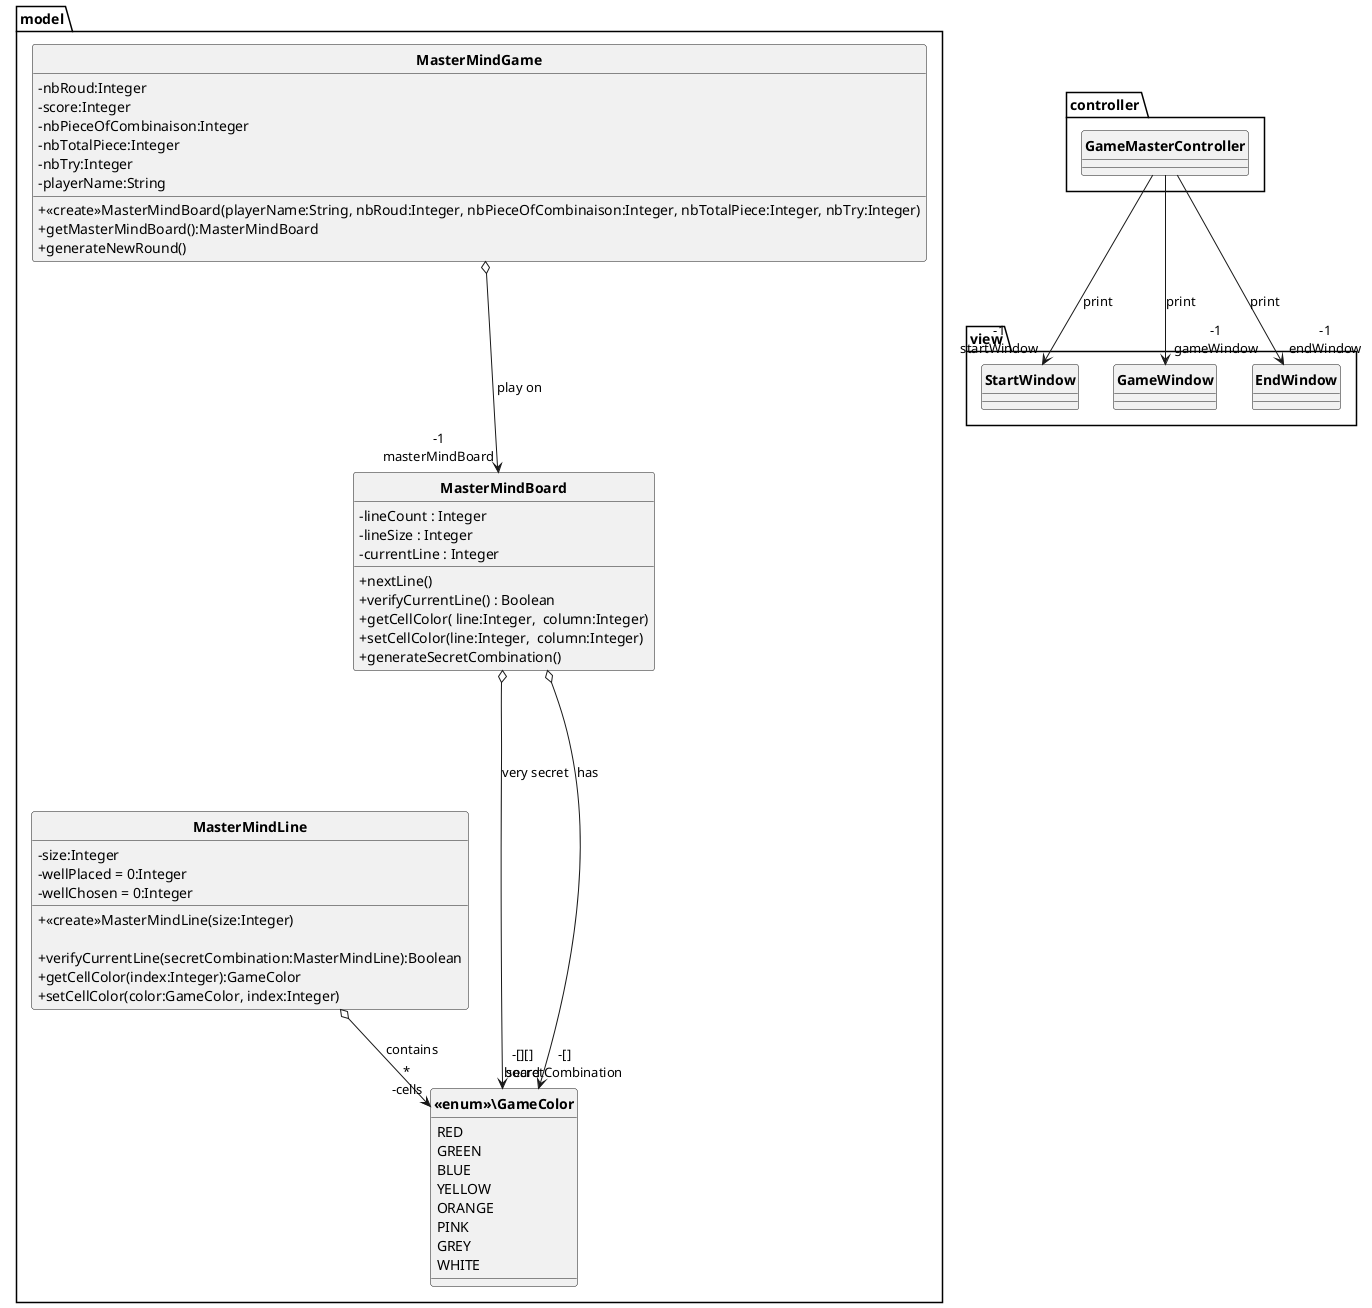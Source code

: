 @startuml
skinparam style strictuml
skinparam classAttributeIconSize 0
skinparam classFontStyle Bold

package model
{
    class MasterMindBoard
    {
        -lineCount : Integer
        -lineSize : Integer
        -currentLine : Integer
        +nextLine()
        +verifyCurrentLine() : Boolean
        +getCellColor( line:Integer,  column:Integer)
        +setCellColor(line:Integer,  column:Integer)
        +generateSecretCombination()
    }
    enum "<<enum>>\GameColor" as GameColor
    {
        RED
        GREEN
        BLUE
        YELLOW
        ORANGE
        PINK
        GREY
        WHITE
    }

    MasterMindBoard o----> "-[]\nsecretCombination" GameColor : very secret
    MasterMindBoard o----> "-[][]\nboard" GameColor : has

    class MasterMindGame
    {
         - nbRoud:Integer
         -  score:Integer
         -  nbPieceOfCombinaison:Integer
         -  nbTotalPiece:Integer
         -  nbTry:Integer
         -  playerName:String
         +<<create>>MasterMindBoard(playerName:String, nbRoud:Integer, nbPieceOfCombinaison:Integer, nbTotalPiece:Integer, nbTry:Integer)
         +getMasterMindBoard():MasterMindBoard
         +generateNewRound()
    }
    MasterMindGame o---> "-1\nmasterMindBoard"MasterMindBoard : play on

    class MasterMindLine
    {
        - size:Integer
        - wellPlaced = 0:Integer
        - wellChosen = 0:Integer
        +<<create>>MasterMindLine(size:Integer)

    + verifyCurrentLine(secretCombination:MasterMindLine):Boolean
    + getCellColor(index:Integer):GameColor
    + setCellColor(color:GameColor, index:Integer)

    }
    MasterMindLine o--> "*\n-cells"GameColor:contains
}

package view
{
    class StartWindow
    {
    }
    class GameWindow
    {
    }
    class EndWindow
    {
    }
}

package controller
{
    class GameMasterController
    {

    }

    GameMasterController --> "-1\nstartWindow" StartWindow : print
    GameMasterController --> "-1\ngameWindow" GameWindow : print
    GameMasterController --> "-1\nendWindow" EndWindow : print
}
@enduml